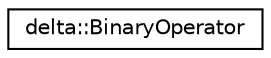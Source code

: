 digraph "Graphical Class Hierarchy"
{
  edge [fontname="Helvetica",fontsize="10",labelfontname="Helvetica",labelfontsize="10"];
  node [fontname="Helvetica",fontsize="10",shape=record];
  rankdir="LR";
  Node0 [label="delta::BinaryOperator",height=0.2,width=0.4,color="black", fillcolor="white", style="filled",URL="$structdelta_1_1_binary_operator.html"];
}
